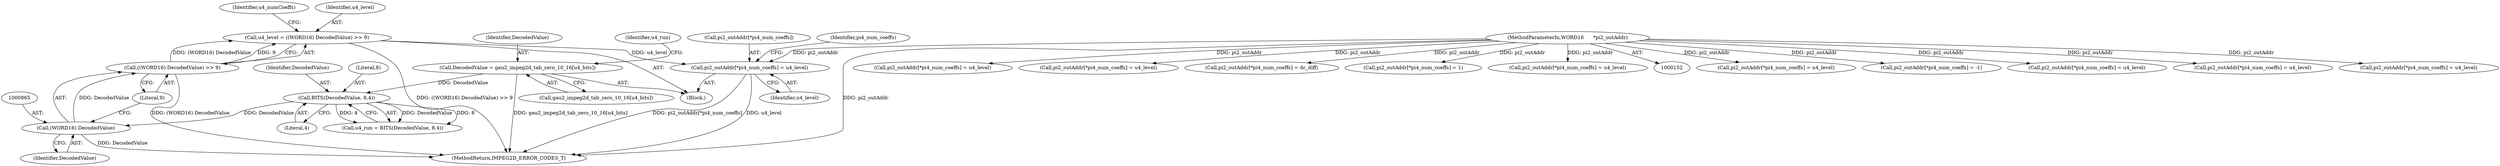digraph "0_Android_8b4ed5a23175b7ffa56eea4678db7287f825e985@array" {
"1000891" [label="(Call,pi2_outAddr[*pi4_num_coeffs] = u4_level)"];
"1000861" [label="(Call,u4_level = ((WORD16) DecodedValue) >> 9)"];
"1000863" [label="(Call,((WORD16) DecodedValue) >> 9)"];
"1000864" [label="(Call,(WORD16) DecodedValue)"];
"1000857" [label="(Call,BITS(DecodedValue, 8,4))"];
"1000850" [label="(Call,DecodedValue = gau2_impeg2d_tab_zero_10_16[u4_bits])"];
"1000154" [label="(MethodParameterIn,WORD16      *pi2_outAddr)"];
"1000864" [label="(Call,(WORD16) DecodedValue)"];
"1000636" [label="(Call,pi2_outAddr[*pi4_num_coeffs] = u4_level)"];
"1000347" [label="(Call,pi2_outAddr[*pi4_num_coeffs] = -1)"];
"1000892" [label="(Call,pi2_outAddr[*pi4_num_coeffs])"];
"1000869" [label="(Identifier,u4_numCoeffs)"];
"1001064" [label="(MethodReturn,IMPEG2D_ERROR_CODES_T)"];
"1000706" [label="(Call,pi2_outAddr[*pi4_num_coeffs] = u4_level)"];
"1000950" [label="(Call,pi2_outAddr[*pi4_num_coeffs] = u4_level)"];
"1000857" [label="(Call,BITS(DecodedValue, 8,4))"];
"1000866" [label="(Identifier,DecodedValue)"];
"1001020" [label="(Call,pi2_outAddr[*pi4_num_coeffs] = u4_level)"];
"1000851" [label="(Identifier,DecodedValue)"];
"1000794" [label="(Call,pi2_outAddr[*pi4_num_coeffs] = u4_level)"];
"1000858" [label="(Identifier,DecodedValue)"];
"1000860" [label="(Literal,4)"];
"1000867" [label="(Literal,9)"];
"1000852" [label="(Call,gau2_impeg2d_tab_zero_10_16[u4_bits])"];
"1000896" [label="(Identifier,u4_level)"];
"1000467" [label="(Call,pi2_outAddr[*pi4_num_coeffs] = u4_level)"];
"1000861" [label="(Call,u4_level = ((WORD16) DecodedValue) >> 9)"];
"1000303" [label="(Call,pi2_outAddr[*pi4_num_coeffs] = dc_diff)"];
"1000154" [label="(MethodParameterIn,WORD16      *pi2_outAddr)"];
"1000850" [label="(Call,DecodedValue = gau2_impeg2d_tab_zero_10_16[u4_bits])"];
"1000859" [label="(Literal,8)"];
"1000826" [label="(Block,)"];
"1000855" [label="(Call,u4_run = BITS(DecodedValue, 8,4))"];
"1000856" [label="(Identifier,u4_run)"];
"1000862" [label="(Identifier,u4_level)"];
"1000863" [label="(Call,((WORD16) DecodedValue) >> 9)"];
"1000899" [label="(Identifier,pi4_num_coeffs)"];
"1000891" [label="(Call,pi2_outAddr[*pi4_num_coeffs] = u4_level)"];
"1000356" [label="(Call,pi2_outAddr[*pi4_num_coeffs] = 1)"];
"1000577" [label="(Call,pi2_outAddr[*pi4_num_coeffs] = u4_level)"];
"1000891" -> "1000826"  [label="AST: "];
"1000891" -> "1000896"  [label="CFG: "];
"1000892" -> "1000891"  [label="AST: "];
"1000896" -> "1000891"  [label="AST: "];
"1000899" -> "1000891"  [label="CFG: "];
"1000891" -> "1001064"  [label="DDG: pi2_outAddr[*pi4_num_coeffs]"];
"1000891" -> "1001064"  [label="DDG: u4_level"];
"1000861" -> "1000891"  [label="DDG: u4_level"];
"1000154" -> "1000891"  [label="DDG: pi2_outAddr"];
"1000861" -> "1000826"  [label="AST: "];
"1000861" -> "1000863"  [label="CFG: "];
"1000862" -> "1000861"  [label="AST: "];
"1000863" -> "1000861"  [label="AST: "];
"1000869" -> "1000861"  [label="CFG: "];
"1000861" -> "1001064"  [label="DDG: ((WORD16) DecodedValue) >> 9"];
"1000863" -> "1000861"  [label="DDG: (WORD16) DecodedValue"];
"1000863" -> "1000861"  [label="DDG: 9"];
"1000863" -> "1000867"  [label="CFG: "];
"1000864" -> "1000863"  [label="AST: "];
"1000867" -> "1000863"  [label="AST: "];
"1000863" -> "1001064"  [label="DDG: (WORD16) DecodedValue"];
"1000864" -> "1000863"  [label="DDG: DecodedValue"];
"1000864" -> "1000866"  [label="CFG: "];
"1000865" -> "1000864"  [label="AST: "];
"1000866" -> "1000864"  [label="AST: "];
"1000867" -> "1000864"  [label="CFG: "];
"1000864" -> "1001064"  [label="DDG: DecodedValue"];
"1000857" -> "1000864"  [label="DDG: DecodedValue"];
"1000857" -> "1000855"  [label="AST: "];
"1000857" -> "1000860"  [label="CFG: "];
"1000858" -> "1000857"  [label="AST: "];
"1000859" -> "1000857"  [label="AST: "];
"1000860" -> "1000857"  [label="AST: "];
"1000855" -> "1000857"  [label="CFG: "];
"1000857" -> "1000855"  [label="DDG: DecodedValue"];
"1000857" -> "1000855"  [label="DDG: 8"];
"1000857" -> "1000855"  [label="DDG: 4"];
"1000850" -> "1000857"  [label="DDG: DecodedValue"];
"1000850" -> "1000826"  [label="AST: "];
"1000850" -> "1000852"  [label="CFG: "];
"1000851" -> "1000850"  [label="AST: "];
"1000852" -> "1000850"  [label="AST: "];
"1000856" -> "1000850"  [label="CFG: "];
"1000850" -> "1001064"  [label="DDG: gau2_impeg2d_tab_zero_10_16[u4_bits]"];
"1000154" -> "1000152"  [label="AST: "];
"1000154" -> "1001064"  [label="DDG: pi2_outAddr"];
"1000154" -> "1000303"  [label="DDG: pi2_outAddr"];
"1000154" -> "1000347"  [label="DDG: pi2_outAddr"];
"1000154" -> "1000356"  [label="DDG: pi2_outAddr"];
"1000154" -> "1000467"  [label="DDG: pi2_outAddr"];
"1000154" -> "1000577"  [label="DDG: pi2_outAddr"];
"1000154" -> "1000636"  [label="DDG: pi2_outAddr"];
"1000154" -> "1000706"  [label="DDG: pi2_outAddr"];
"1000154" -> "1000794"  [label="DDG: pi2_outAddr"];
"1000154" -> "1000950"  [label="DDG: pi2_outAddr"];
"1000154" -> "1001020"  [label="DDG: pi2_outAddr"];
}
